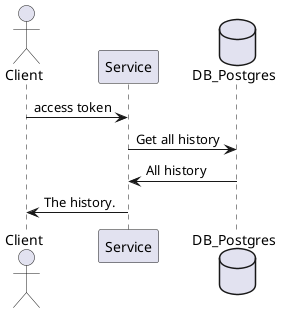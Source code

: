 @startuml
actor Client
Client -> Service: access token
database DB_Postgres
Service -> DB_Postgres: Get all history
DB_Postgres -> Service: All history
Service -> Client: The history.
@enduml